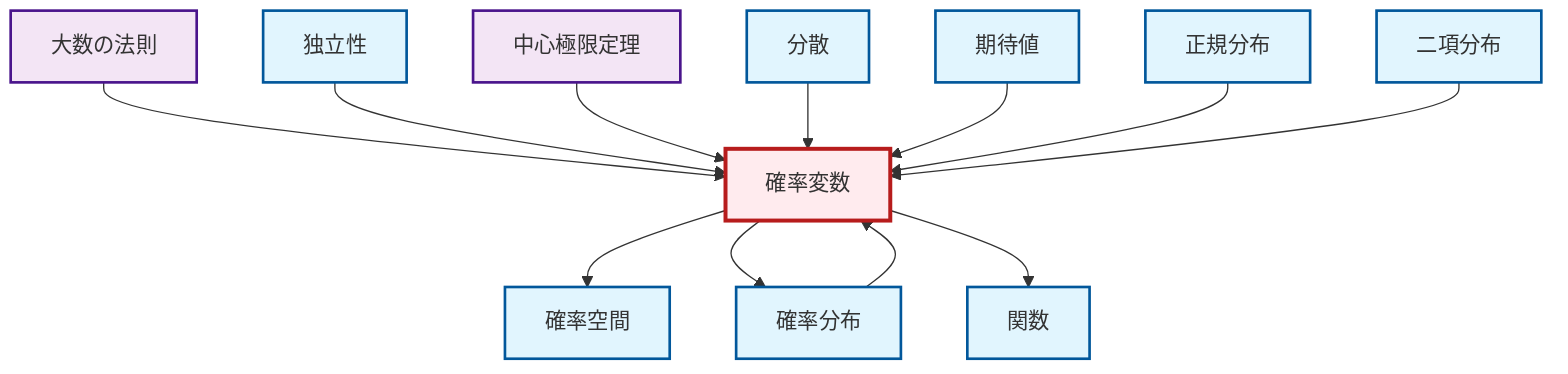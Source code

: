 graph TD
    classDef definition fill:#e1f5fe,stroke:#01579b,stroke-width:2px
    classDef theorem fill:#f3e5f5,stroke:#4a148c,stroke-width:2px
    classDef axiom fill:#fff3e0,stroke:#e65100,stroke-width:2px
    classDef example fill:#e8f5e9,stroke:#1b5e20,stroke-width:2px
    classDef current fill:#ffebee,stroke:#b71c1c,stroke-width:3px
    def-function["関数"]:::definition
    def-variance["分散"]:::definition
    def-probability-space["確率空間"]:::definition
    def-independence["独立性"]:::definition
    def-random-variable["確率変数"]:::definition
    thm-central-limit["中心極限定理"]:::theorem
    def-expectation["期待値"]:::definition
    def-probability-distribution["確率分布"]:::definition
    def-normal-distribution["正規分布"]:::definition
    def-binomial-distribution["二項分布"]:::definition
    thm-law-of-large-numbers["大数の法則"]:::theorem
    def-random-variable --> def-probability-space
    def-probability-distribution --> def-random-variable
    thm-law-of-large-numbers --> def-random-variable
    def-independence --> def-random-variable
    thm-central-limit --> def-random-variable
    def-variance --> def-random-variable
    def-expectation --> def-random-variable
    def-normal-distribution --> def-random-variable
    def-binomial-distribution --> def-random-variable
    def-random-variable --> def-probability-distribution
    def-random-variable --> def-function
    class def-random-variable current